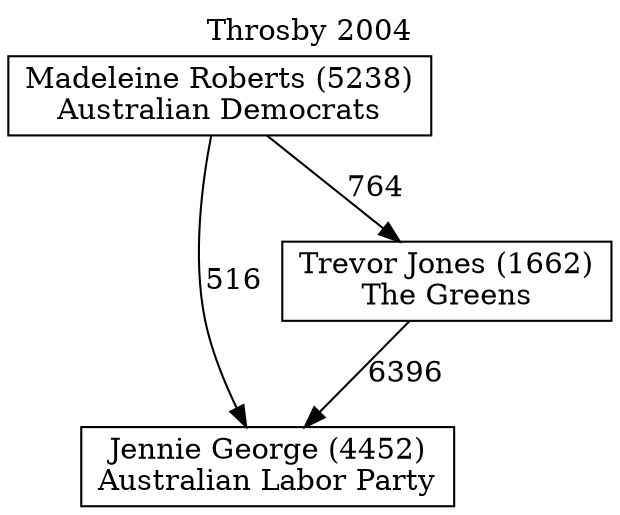 // House preference flow
digraph "Jennie George (4452)_Throsby_2004" {
	graph [label="Throsby 2004" labelloc=t mclimit=10]
	node [shape=box]
	"Jennie George (4452)" [label="Jennie George (4452)
Australian Labor Party"]
	"Trevor Jones (1662)" [label="Trevor Jones (1662)
The Greens"]
	"Madeleine Roberts (5238)" [label="Madeleine Roberts (5238)
Australian Democrats"]
	"Trevor Jones (1662)" -> "Jennie George (4452)" [label=6396]
	"Madeleine Roberts (5238)" -> "Trevor Jones (1662)" [label=764]
	"Madeleine Roberts (5238)" -> "Jennie George (4452)" [label=516]
}
